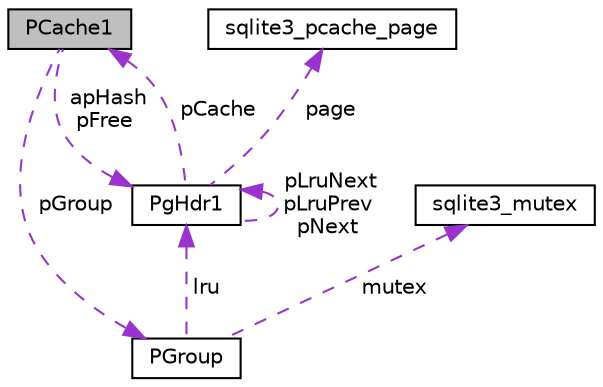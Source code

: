 digraph "PCache1"
{
 // LATEX_PDF_SIZE
  edge [fontname="Helvetica",fontsize="10",labelfontname="Helvetica",labelfontsize="10"];
  node [fontname="Helvetica",fontsize="10",shape=record];
  Node1 [label="PCache1",height=0.2,width=0.4,color="black", fillcolor="grey75", style="filled", fontcolor="black",tooltip=" "];
  Node2 -> Node1 [dir="back",color="darkorchid3",fontsize="10",style="dashed",label=" pGroup" ,fontname="Helvetica"];
  Node2 [label="PGroup",height=0.2,width=0.4,color="black", fillcolor="white", style="filled",URL="$db/d1b/sqlite3_8c.html#da/d33/structPGroup",tooltip=" "];
  Node3 -> Node2 [dir="back",color="darkorchid3",fontsize="10",style="dashed",label=" mutex" ,fontname="Helvetica"];
  Node3 [label="sqlite3_mutex",height=0.2,width=0.4,color="black", fillcolor="white", style="filled",URL="$db/d1b/sqlite3_8c.html#d5/d3c/structsqlite3__mutex",tooltip=" "];
  Node4 -> Node2 [dir="back",color="darkorchid3",fontsize="10",style="dashed",label=" lru" ,fontname="Helvetica"];
  Node4 [label="PgHdr1",height=0.2,width=0.4,color="black", fillcolor="white", style="filled",URL="$db/d1b/sqlite3_8c.html#df/d0a/structPgHdr1",tooltip=" "];
  Node5 -> Node4 [dir="back",color="darkorchid3",fontsize="10",style="dashed",label=" page" ,fontname="Helvetica"];
  Node5 [label="sqlite3_pcache_page",height=0.2,width=0.4,color="black", fillcolor="white", style="filled",URL="$de/dd3/sqlite3_8h.html#d8/d72/structsqlite3__pcache__page",tooltip=" "];
  Node4 -> Node4 [dir="back",color="darkorchid3",fontsize="10",style="dashed",label=" pLruNext\npLruPrev\npNext" ,fontname="Helvetica"];
  Node1 -> Node4 [dir="back",color="darkorchid3",fontsize="10",style="dashed",label=" pCache" ,fontname="Helvetica"];
  Node4 -> Node1 [dir="back",color="darkorchid3",fontsize="10",style="dashed",label=" apHash\npFree" ,fontname="Helvetica"];
}

